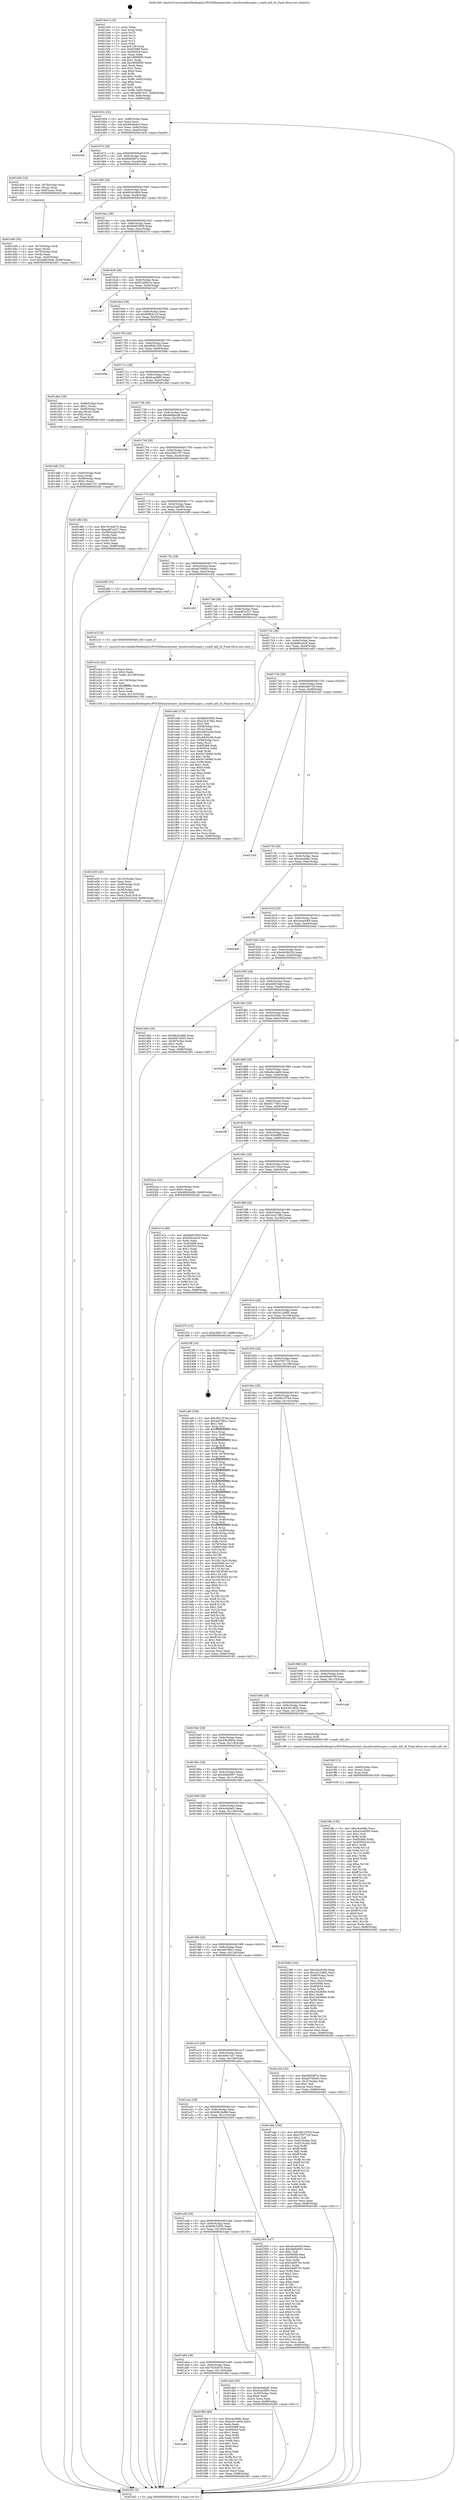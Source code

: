 digraph "0x4015e0" {
  label = "0x4015e0 (/mnt/c/Users/mathe/Desktop/tcc/POCII/binaries/extr_linuxfsromfssuper.c_romfs_kill_sb_Final-ollvm.out::main(0))"
  labelloc = "t"
  node[shape=record]

  Entry [label="",width=0.3,height=0.3,shape=circle,fillcolor=black,style=filled]
  "0x401654" [label="{
     0x401654 [32]\l
     | [instrs]\l
     &nbsp;&nbsp;0x401654 \<+6\>: mov -0x88(%rbp),%eax\l
     &nbsp;&nbsp;0x40165a \<+2\>: mov %eax,%ecx\l
     &nbsp;&nbsp;0x40165c \<+6\>: sub $0x84c9edc0,%ecx\l
     &nbsp;&nbsp;0x401662 \<+6\>: mov %eax,-0x9c(%rbp)\l
     &nbsp;&nbsp;0x401668 \<+6\>: mov %ecx,-0xa0(%rbp)\l
     &nbsp;&nbsp;0x40166e \<+6\>: je 00000000004024c8 \<main+0xee8\>\l
  }"]
  "0x4024c8" [label="{
     0x4024c8\l
  }", style=dashed]
  "0x401674" [label="{
     0x401674 [28]\l
     | [instrs]\l
     &nbsp;&nbsp;0x401674 \<+5\>: jmp 0000000000401679 \<main+0x99\>\l
     &nbsp;&nbsp;0x401679 \<+6\>: mov -0x9c(%rbp),%eax\l
     &nbsp;&nbsp;0x40167f \<+5\>: sub $0x89d56f7a,%eax\l
     &nbsp;&nbsp;0x401684 \<+6\>: mov %eax,-0xa4(%rbp)\l
     &nbsp;&nbsp;0x40168a \<+6\>: je 0000000000401d36 \<main+0x756\>\l
  }"]
  Exit [label="",width=0.3,height=0.3,shape=circle,fillcolor=black,style=filled,peripheries=2]
  "0x401d36" [label="{
     0x401d36 [16]\l
     | [instrs]\l
     &nbsp;&nbsp;0x401d36 \<+4\>: mov -0x78(%rbp),%rax\l
     &nbsp;&nbsp;0x401d3a \<+3\>: mov (%rax),%rax\l
     &nbsp;&nbsp;0x401d3d \<+4\>: mov 0x8(%rax),%rdi\l
     &nbsp;&nbsp;0x401d41 \<+5\>: call 0000000000401060 \<atoi@plt\>\l
     | [calls]\l
     &nbsp;&nbsp;0x401060 \{1\} (unknown)\l
  }"]
  "0x401690" [label="{
     0x401690 [28]\l
     | [instrs]\l
     &nbsp;&nbsp;0x401690 \<+5\>: jmp 0000000000401695 \<main+0xb5\>\l
     &nbsp;&nbsp;0x401695 \<+6\>: mov -0x9c(%rbp),%eax\l
     &nbsp;&nbsp;0x40169b \<+5\>: sub $0x8b2e3d69,%eax\l
     &nbsp;&nbsp;0x4016a0 \<+6\>: mov %eax,-0xa8(%rbp)\l
     &nbsp;&nbsp;0x4016a6 \<+6\>: je 0000000000401d82 \<main+0x7a2\>\l
  }"]
  "0x401ffe" [label="{
     0x401ffe [145]\l
     | [instrs]\l
     &nbsp;&nbsp;0x401ffe \<+5\>: mov $0xc4ce6fdc,%ecx\l
     &nbsp;&nbsp;0x402003 \<+5\>: mov $0xa3ca8395,%edx\l
     &nbsp;&nbsp;0x402008 \<+3\>: mov $0x1,%sil\l
     &nbsp;&nbsp;0x40200b \<+3\>: xor %r8d,%r8d\l
     &nbsp;&nbsp;0x40200e \<+8\>: mov 0x405068,%r9d\l
     &nbsp;&nbsp;0x402016 \<+8\>: mov 0x405054,%r10d\l
     &nbsp;&nbsp;0x40201e \<+4\>: sub $0x1,%r8d\l
     &nbsp;&nbsp;0x402022 \<+3\>: mov %r9d,%r11d\l
     &nbsp;&nbsp;0x402025 \<+3\>: add %r8d,%r11d\l
     &nbsp;&nbsp;0x402028 \<+4\>: imul %r11d,%r9d\l
     &nbsp;&nbsp;0x40202c \<+4\>: and $0x1,%r9d\l
     &nbsp;&nbsp;0x402030 \<+4\>: cmp $0x0,%r9d\l
     &nbsp;&nbsp;0x402034 \<+3\>: sete %bl\l
     &nbsp;&nbsp;0x402037 \<+4\>: cmp $0xa,%r10d\l
     &nbsp;&nbsp;0x40203b \<+4\>: setl %r14b\l
     &nbsp;&nbsp;0x40203f \<+3\>: mov %bl,%r15b\l
     &nbsp;&nbsp;0x402042 \<+4\>: xor $0xff,%r15b\l
     &nbsp;&nbsp;0x402046 \<+3\>: mov %r14b,%r12b\l
     &nbsp;&nbsp;0x402049 \<+4\>: xor $0xff,%r12b\l
     &nbsp;&nbsp;0x40204d \<+4\>: xor $0x0,%sil\l
     &nbsp;&nbsp;0x402051 \<+3\>: mov %r15b,%r13b\l
     &nbsp;&nbsp;0x402054 \<+4\>: and $0x0,%r13b\l
     &nbsp;&nbsp;0x402058 \<+3\>: and %sil,%bl\l
     &nbsp;&nbsp;0x40205b \<+3\>: mov %r12b,%al\l
     &nbsp;&nbsp;0x40205e \<+2\>: and $0x0,%al\l
     &nbsp;&nbsp;0x402060 \<+3\>: and %sil,%r14b\l
     &nbsp;&nbsp;0x402063 \<+3\>: or %bl,%r13b\l
     &nbsp;&nbsp;0x402066 \<+3\>: or %r14b,%al\l
     &nbsp;&nbsp;0x402069 \<+3\>: xor %al,%r13b\l
     &nbsp;&nbsp;0x40206c \<+3\>: or %r12b,%r15b\l
     &nbsp;&nbsp;0x40206f \<+4\>: xor $0xff,%r15b\l
     &nbsp;&nbsp;0x402073 \<+4\>: or $0x0,%sil\l
     &nbsp;&nbsp;0x402077 \<+3\>: and %sil,%r15b\l
     &nbsp;&nbsp;0x40207a \<+3\>: or %r15b,%r13b\l
     &nbsp;&nbsp;0x40207d \<+4\>: test $0x1,%r13b\l
     &nbsp;&nbsp;0x402081 \<+3\>: cmovne %edx,%ecx\l
     &nbsp;&nbsp;0x402084 \<+6\>: mov %ecx,-0x88(%rbp)\l
     &nbsp;&nbsp;0x40208a \<+5\>: jmp 00000000004024f1 \<main+0xf11\>\l
  }"]
  "0x401d82" [label="{
     0x401d82\l
  }", style=dashed]
  "0x4016ac" [label="{
     0x4016ac [28]\l
     | [instrs]\l
     &nbsp;&nbsp;0x4016ac \<+5\>: jmp 00000000004016b1 \<main+0xd1\>\l
     &nbsp;&nbsp;0x4016b1 \<+6\>: mov -0x9c(%rbp),%eax\l
     &nbsp;&nbsp;0x4016b7 \<+5\>: sub $0x8dd53950,%eax\l
     &nbsp;&nbsp;0x4016bc \<+6\>: mov %eax,-0xac(%rbp)\l
     &nbsp;&nbsp;0x4016c2 \<+6\>: je 0000000000402474 \<main+0xe94\>\l
  }"]
  "0x401fef" [label="{
     0x401fef [15]\l
     | [instrs]\l
     &nbsp;&nbsp;0x401fef \<+4\>: mov -0x60(%rbp),%rax\l
     &nbsp;&nbsp;0x401ff3 \<+3\>: mov (%rax),%rax\l
     &nbsp;&nbsp;0x401ff6 \<+3\>: mov %rax,%rdi\l
     &nbsp;&nbsp;0x401ff9 \<+5\>: call 0000000000401030 \<free@plt\>\l
     | [calls]\l
     &nbsp;&nbsp;0x401030 \{1\} (unknown)\l
  }"]
  "0x402474" [label="{
     0x402474\l
  }", style=dashed]
  "0x4016c8" [label="{
     0x4016c8 [28]\l
     | [instrs]\l
     &nbsp;&nbsp;0x4016c8 \<+5\>: jmp 00000000004016cd \<main+0xed\>\l
     &nbsp;&nbsp;0x4016cd \<+6\>: mov -0x9c(%rbp),%eax\l
     &nbsp;&nbsp;0x4016d3 \<+5\>: sub $0x91d09a7a,%eax\l
     &nbsp;&nbsp;0x4016d8 \<+6\>: mov %eax,-0xb0(%rbp)\l
     &nbsp;&nbsp;0x4016de \<+6\>: je 0000000000401d27 \<main+0x747\>\l
  }"]
  "0x401a80" [label="{
     0x401a80\l
  }", style=dashed]
  "0x401d27" [label="{
     0x401d27\l
  }", style=dashed]
  "0x4016e4" [label="{
     0x4016e4 [28]\l
     | [instrs]\l
     &nbsp;&nbsp;0x4016e4 \<+5\>: jmp 00000000004016e9 \<main+0x109\>\l
     &nbsp;&nbsp;0x4016e9 \<+6\>: mov -0x9c(%rbp),%eax\l
     &nbsp;&nbsp;0x4016ef \<+5\>: sub $0x95fb411d,%eax\l
     &nbsp;&nbsp;0x4016f4 \<+6\>: mov %eax,-0xb4(%rbp)\l
     &nbsp;&nbsp;0x4016fa \<+6\>: je 0000000000402177 \<main+0xb97\>\l
  }"]
  "0x401f8d" [label="{
     0x401f8d [86]\l
     | [instrs]\l
     &nbsp;&nbsp;0x401f8d \<+5\>: mov $0xc4ce6fdc,%eax\l
     &nbsp;&nbsp;0x401f92 \<+5\>: mov $0x4301483e,%ecx\l
     &nbsp;&nbsp;0x401f97 \<+2\>: xor %edx,%edx\l
     &nbsp;&nbsp;0x401f99 \<+7\>: mov 0x405068,%esi\l
     &nbsp;&nbsp;0x401fa0 \<+7\>: mov 0x405054,%edi\l
     &nbsp;&nbsp;0x401fa7 \<+3\>: sub $0x1,%edx\l
     &nbsp;&nbsp;0x401faa \<+3\>: mov %esi,%r8d\l
     &nbsp;&nbsp;0x401fad \<+3\>: add %edx,%r8d\l
     &nbsp;&nbsp;0x401fb0 \<+4\>: imul %r8d,%esi\l
     &nbsp;&nbsp;0x401fb4 \<+3\>: and $0x1,%esi\l
     &nbsp;&nbsp;0x401fb7 \<+3\>: cmp $0x0,%esi\l
     &nbsp;&nbsp;0x401fba \<+4\>: sete %r9b\l
     &nbsp;&nbsp;0x401fbe \<+3\>: cmp $0xa,%edi\l
     &nbsp;&nbsp;0x401fc1 \<+4\>: setl %r10b\l
     &nbsp;&nbsp;0x401fc5 \<+3\>: mov %r9b,%r11b\l
     &nbsp;&nbsp;0x401fc8 \<+3\>: and %r10b,%r11b\l
     &nbsp;&nbsp;0x401fcb \<+3\>: xor %r10b,%r9b\l
     &nbsp;&nbsp;0x401fce \<+3\>: or %r9b,%r11b\l
     &nbsp;&nbsp;0x401fd1 \<+4\>: test $0x1,%r11b\l
     &nbsp;&nbsp;0x401fd5 \<+3\>: cmovne %ecx,%eax\l
     &nbsp;&nbsp;0x401fd8 \<+6\>: mov %eax,-0x88(%rbp)\l
     &nbsp;&nbsp;0x401fde \<+5\>: jmp 00000000004024f1 \<main+0xf11\>\l
  }"]
  "0x402177" [label="{
     0x402177\l
  }", style=dashed]
  "0x401700" [label="{
     0x401700 [28]\l
     | [instrs]\l
     &nbsp;&nbsp;0x401700 \<+5\>: jmp 0000000000401705 \<main+0x125\>\l
     &nbsp;&nbsp;0x401705 \<+6\>: mov -0x9c(%rbp),%eax\l
     &nbsp;&nbsp;0x40170b \<+5\>: sub $0x984d1200,%eax\l
     &nbsp;&nbsp;0x401710 \<+6\>: mov %eax,-0xb8(%rbp)\l
     &nbsp;&nbsp;0x401716 \<+6\>: je 000000000040209e \<main+0xabe\>\l
  }"]
  "0x401e50" [label="{
     0x401e50 [42]\l
     | [instrs]\l
     &nbsp;&nbsp;0x401e50 \<+6\>: mov -0x13c(%rbp),%ecx\l
     &nbsp;&nbsp;0x401e56 \<+3\>: imul %eax,%ecx\l
     &nbsp;&nbsp;0x401e59 \<+4\>: mov -0x60(%rbp),%rdi\l
     &nbsp;&nbsp;0x401e5d \<+3\>: mov (%rdi),%rdi\l
     &nbsp;&nbsp;0x401e60 \<+4\>: mov -0x58(%rbp),%r8\l
     &nbsp;&nbsp;0x401e64 \<+3\>: movslq (%r8),%r8\l
     &nbsp;&nbsp;0x401e67 \<+4\>: mov %ecx,(%rdi,%r8,4)\l
     &nbsp;&nbsp;0x401e6b \<+10\>: movl $0x2201324d,-0x88(%rbp)\l
     &nbsp;&nbsp;0x401e75 \<+5\>: jmp 00000000004024f1 \<main+0xf11\>\l
  }"]
  "0x40209e" [label="{
     0x40209e\l
  }", style=dashed]
  "0x40171c" [label="{
     0x40171c [28]\l
     | [instrs]\l
     &nbsp;&nbsp;0x40171c \<+5\>: jmp 0000000000401721 \<main+0x141\>\l
     &nbsp;&nbsp;0x401721 \<+6\>: mov -0x9c(%rbp),%eax\l
     &nbsp;&nbsp;0x401727 \<+5\>: sub $0x9cacfd95,%eax\l
     &nbsp;&nbsp;0x40172c \<+6\>: mov %eax,-0xbc(%rbp)\l
     &nbsp;&nbsp;0x401732 \<+6\>: je 0000000000401dbe \<main+0x7de\>\l
  }"]
  "0x401e24" [label="{
     0x401e24 [44]\l
     | [instrs]\l
     &nbsp;&nbsp;0x401e24 \<+2\>: xor %ecx,%ecx\l
     &nbsp;&nbsp;0x401e26 \<+5\>: mov $0x2,%edx\l
     &nbsp;&nbsp;0x401e2b \<+6\>: mov %edx,-0x138(%rbp)\l
     &nbsp;&nbsp;0x401e31 \<+1\>: cltd\l
     &nbsp;&nbsp;0x401e32 \<+6\>: mov -0x138(%rbp),%esi\l
     &nbsp;&nbsp;0x401e38 \<+2\>: idiv %esi\l
     &nbsp;&nbsp;0x401e3a \<+6\>: imul $0xfffffffe,%edx,%edx\l
     &nbsp;&nbsp;0x401e40 \<+3\>: sub $0x1,%ecx\l
     &nbsp;&nbsp;0x401e43 \<+2\>: sub %ecx,%edx\l
     &nbsp;&nbsp;0x401e45 \<+6\>: mov %edx,-0x13c(%rbp)\l
     &nbsp;&nbsp;0x401e4b \<+5\>: call 0000000000401160 \<next_i\>\l
     | [calls]\l
     &nbsp;&nbsp;0x401160 \{1\} (/mnt/c/Users/mathe/Desktop/tcc/POCII/binaries/extr_linuxfsromfssuper.c_romfs_kill_sb_Final-ollvm.out::next_i)\l
  }"]
  "0x401dbe" [label="{
     0x401dbe [29]\l
     | [instrs]\l
     &nbsp;&nbsp;0x401dbe \<+4\>: mov -0x68(%rbp),%rax\l
     &nbsp;&nbsp;0x401dc2 \<+6\>: movl $0x1,(%rax)\l
     &nbsp;&nbsp;0x401dc8 \<+4\>: mov -0x68(%rbp),%rax\l
     &nbsp;&nbsp;0x401dcc \<+3\>: movslq (%rax),%rax\l
     &nbsp;&nbsp;0x401dcf \<+4\>: shl $0x2,%rax\l
     &nbsp;&nbsp;0x401dd3 \<+3\>: mov %rax,%rdi\l
     &nbsp;&nbsp;0x401dd6 \<+5\>: call 0000000000401050 \<malloc@plt\>\l
     | [calls]\l
     &nbsp;&nbsp;0x401050 \{1\} (unknown)\l
  }"]
  "0x401738" [label="{
     0x401738 [28]\l
     | [instrs]\l
     &nbsp;&nbsp;0x401738 \<+5\>: jmp 000000000040173d \<main+0x15d\>\l
     &nbsp;&nbsp;0x40173d \<+6\>: mov -0x9c(%rbp),%eax\l
     &nbsp;&nbsp;0x401743 \<+5\>: sub $0x9e86bcd9,%eax\l
     &nbsp;&nbsp;0x401748 \<+6\>: mov %eax,-0xc0(%rbp)\l
     &nbsp;&nbsp;0x40174e \<+6\>: je 00000000004022db \<main+0xcfb\>\l
  }"]
  "0x401ddb" [label="{
     0x401ddb [32]\l
     | [instrs]\l
     &nbsp;&nbsp;0x401ddb \<+4\>: mov -0x60(%rbp),%rdi\l
     &nbsp;&nbsp;0x401ddf \<+3\>: mov %rax,(%rdi)\l
     &nbsp;&nbsp;0x401de2 \<+4\>: mov -0x58(%rbp),%rax\l
     &nbsp;&nbsp;0x401de6 \<+6\>: movl $0x0,(%rax)\l
     &nbsp;&nbsp;0x401dec \<+10\>: movl $0xa3b6c7d7,-0x88(%rbp)\l
     &nbsp;&nbsp;0x401df6 \<+5\>: jmp 00000000004024f1 \<main+0xf11\>\l
  }"]
  "0x4022db" [label="{
     0x4022db\l
  }", style=dashed]
  "0x401754" [label="{
     0x401754 [28]\l
     | [instrs]\l
     &nbsp;&nbsp;0x401754 \<+5\>: jmp 0000000000401759 \<main+0x179\>\l
     &nbsp;&nbsp;0x401759 \<+6\>: mov -0x9c(%rbp),%eax\l
     &nbsp;&nbsp;0x40175f \<+5\>: sub $0xa3b6c7d7,%eax\l
     &nbsp;&nbsp;0x401764 \<+6\>: mov %eax,-0xc4(%rbp)\l
     &nbsp;&nbsp;0x40176a \<+6\>: je 0000000000401dfb \<main+0x81b\>\l
  }"]
  "0x401a64" [label="{
     0x401a64 [28]\l
     | [instrs]\l
     &nbsp;&nbsp;0x401a64 \<+5\>: jmp 0000000000401a69 \<main+0x489\>\l
     &nbsp;&nbsp;0x401a69 \<+6\>: mov -0x9c(%rbp),%eax\l
     &nbsp;&nbsp;0x401a6f \<+5\>: sub $0x7816d470,%eax\l
     &nbsp;&nbsp;0x401a74 \<+6\>: mov %eax,-0x134(%rbp)\l
     &nbsp;&nbsp;0x401a7a \<+6\>: je 0000000000401f8d \<main+0x9ad\>\l
  }"]
  "0x401dfb" [label="{
     0x401dfb [36]\l
     | [instrs]\l
     &nbsp;&nbsp;0x401dfb \<+5\>: mov $0x7816d470,%eax\l
     &nbsp;&nbsp;0x401e00 \<+5\>: mov $0xad87e227,%ecx\l
     &nbsp;&nbsp;0x401e05 \<+4\>: mov -0x58(%rbp),%rdx\l
     &nbsp;&nbsp;0x401e09 \<+2\>: mov (%rdx),%esi\l
     &nbsp;&nbsp;0x401e0b \<+4\>: mov -0x68(%rbp),%rdx\l
     &nbsp;&nbsp;0x401e0f \<+2\>: cmp (%rdx),%esi\l
     &nbsp;&nbsp;0x401e11 \<+3\>: cmovl %ecx,%eax\l
     &nbsp;&nbsp;0x401e14 \<+6\>: mov %eax,-0x88(%rbp)\l
     &nbsp;&nbsp;0x401e1a \<+5\>: jmp 00000000004024f1 \<main+0xf11\>\l
  }"]
  "0x401770" [label="{
     0x401770 [28]\l
     | [instrs]\l
     &nbsp;&nbsp;0x401770 \<+5\>: jmp 0000000000401775 \<main+0x195\>\l
     &nbsp;&nbsp;0x401775 \<+6\>: mov -0x9c(%rbp),%eax\l
     &nbsp;&nbsp;0x40177b \<+5\>: sub $0xa3ca8395,%eax\l
     &nbsp;&nbsp;0x401780 \<+6\>: mov %eax,-0xc8(%rbp)\l
     &nbsp;&nbsp;0x401786 \<+6\>: je 000000000040208f \<main+0xaaf\>\l
  }"]
  "0x401da0" [label="{
     0x401da0 [30]\l
     | [instrs]\l
     &nbsp;&nbsp;0x401da0 \<+5\>: mov $0x4cdafae5,%eax\l
     &nbsp;&nbsp;0x401da5 \<+5\>: mov $0x9cacfd95,%ecx\l
     &nbsp;&nbsp;0x401daa \<+3\>: mov -0x30(%rbp),%edx\l
     &nbsp;&nbsp;0x401dad \<+3\>: cmp $0x0,%edx\l
     &nbsp;&nbsp;0x401db0 \<+3\>: cmove %ecx,%eax\l
     &nbsp;&nbsp;0x401db3 \<+6\>: mov %eax,-0x88(%rbp)\l
     &nbsp;&nbsp;0x401db9 \<+5\>: jmp 00000000004024f1 \<main+0xf11\>\l
  }"]
  "0x40208f" [label="{
     0x40208f [15]\l
     | [instrs]\l
     &nbsp;&nbsp;0x40208f \<+10\>: movl $0x163e099f,-0x88(%rbp)\l
     &nbsp;&nbsp;0x402099 \<+5\>: jmp 00000000004024f1 \<main+0xf11\>\l
  }"]
  "0x40178c" [label="{
     0x40178c [28]\l
     | [instrs]\l
     &nbsp;&nbsp;0x40178c \<+5\>: jmp 0000000000401791 \<main+0x1b1\>\l
     &nbsp;&nbsp;0x401791 \<+6\>: mov -0x9c(%rbp),%eax\l
     &nbsp;&nbsp;0x401797 \<+5\>: sub $0xa6795e63,%eax\l
     &nbsp;&nbsp;0x40179c \<+6\>: mov %eax,-0xcc(%rbp)\l
     &nbsp;&nbsp;0x4017a2 \<+6\>: je 0000000000401c62 \<main+0x682\>\l
  }"]
  "0x401a48" [label="{
     0x401a48 [28]\l
     | [instrs]\l
     &nbsp;&nbsp;0x401a48 \<+5\>: jmp 0000000000401a4d \<main+0x46d\>\l
     &nbsp;&nbsp;0x401a4d \<+6\>: mov -0x9c(%rbp),%eax\l
     &nbsp;&nbsp;0x401a53 \<+5\>: sub $0x69b7a935,%eax\l
     &nbsp;&nbsp;0x401a58 \<+6\>: mov %eax,-0x130(%rbp)\l
     &nbsp;&nbsp;0x401a5e \<+6\>: je 0000000000401da0 \<main+0x7c0\>\l
  }"]
  "0x401c62" [label="{
     0x401c62\l
  }", style=dashed]
  "0x4017a8" [label="{
     0x4017a8 [28]\l
     | [instrs]\l
     &nbsp;&nbsp;0x4017a8 \<+5\>: jmp 00000000004017ad \<main+0x1cd\>\l
     &nbsp;&nbsp;0x4017ad \<+6\>: mov -0x9c(%rbp),%eax\l
     &nbsp;&nbsp;0x4017b3 \<+5\>: sub $0xad87e227,%eax\l
     &nbsp;&nbsp;0x4017b8 \<+6\>: mov %eax,-0xd0(%rbp)\l
     &nbsp;&nbsp;0x4017be \<+6\>: je 0000000000401e1f \<main+0x83f\>\l
  }"]
  "0x402303" [label="{
     0x402303 [147]\l
     | [instrs]\l
     &nbsp;&nbsp;0x402303 \<+5\>: mov $0xc9ca0c69,%eax\l
     &nbsp;&nbsp;0x402308 \<+5\>: mov $0x4b6b0007,%ecx\l
     &nbsp;&nbsp;0x40230d \<+2\>: mov $0x1,%dl\l
     &nbsp;&nbsp;0x40230f \<+7\>: mov 0x405068,%esi\l
     &nbsp;&nbsp;0x402316 \<+7\>: mov 0x405054,%edi\l
     &nbsp;&nbsp;0x40231d \<+3\>: mov %esi,%r8d\l
     &nbsp;&nbsp;0x402320 \<+7\>: sub $0x5ddf570c,%r8d\l
     &nbsp;&nbsp;0x402327 \<+4\>: sub $0x1,%r8d\l
     &nbsp;&nbsp;0x40232b \<+7\>: add $0x5ddf570c,%r8d\l
     &nbsp;&nbsp;0x402332 \<+4\>: imul %r8d,%esi\l
     &nbsp;&nbsp;0x402336 \<+3\>: and $0x1,%esi\l
     &nbsp;&nbsp;0x402339 \<+3\>: cmp $0x0,%esi\l
     &nbsp;&nbsp;0x40233c \<+4\>: sete %r9b\l
     &nbsp;&nbsp;0x402340 \<+3\>: cmp $0xa,%edi\l
     &nbsp;&nbsp;0x402343 \<+4\>: setl %r10b\l
     &nbsp;&nbsp;0x402347 \<+3\>: mov %r9b,%r11b\l
     &nbsp;&nbsp;0x40234a \<+4\>: xor $0xff,%r11b\l
     &nbsp;&nbsp;0x40234e \<+3\>: mov %r10b,%bl\l
     &nbsp;&nbsp;0x402351 \<+3\>: xor $0xff,%bl\l
     &nbsp;&nbsp;0x402354 \<+3\>: xor $0x0,%dl\l
     &nbsp;&nbsp;0x402357 \<+3\>: mov %r11b,%r14b\l
     &nbsp;&nbsp;0x40235a \<+4\>: and $0x0,%r14b\l
     &nbsp;&nbsp;0x40235e \<+3\>: and %dl,%r9b\l
     &nbsp;&nbsp;0x402361 \<+3\>: mov %bl,%r15b\l
     &nbsp;&nbsp;0x402364 \<+4\>: and $0x0,%r15b\l
     &nbsp;&nbsp;0x402368 \<+3\>: and %dl,%r10b\l
     &nbsp;&nbsp;0x40236b \<+3\>: or %r9b,%r14b\l
     &nbsp;&nbsp;0x40236e \<+3\>: or %r10b,%r15b\l
     &nbsp;&nbsp;0x402371 \<+3\>: xor %r15b,%r14b\l
     &nbsp;&nbsp;0x402374 \<+3\>: or %bl,%r11b\l
     &nbsp;&nbsp;0x402377 \<+4\>: xor $0xff,%r11b\l
     &nbsp;&nbsp;0x40237b \<+3\>: or $0x0,%dl\l
     &nbsp;&nbsp;0x40237e \<+3\>: and %dl,%r11b\l
     &nbsp;&nbsp;0x402381 \<+3\>: or %r11b,%r14b\l
     &nbsp;&nbsp;0x402384 \<+4\>: test $0x1,%r14b\l
     &nbsp;&nbsp;0x402388 \<+3\>: cmovne %ecx,%eax\l
     &nbsp;&nbsp;0x40238b \<+6\>: mov %eax,-0x88(%rbp)\l
     &nbsp;&nbsp;0x402391 \<+5\>: jmp 00000000004024f1 \<main+0xf11\>\l
  }"]
  "0x401e1f" [label="{
     0x401e1f [5]\l
     | [instrs]\l
     &nbsp;&nbsp;0x401e1f \<+5\>: call 0000000000401160 \<next_i\>\l
     | [calls]\l
     &nbsp;&nbsp;0x401160 \{1\} (/mnt/c/Users/mathe/Desktop/tcc/POCII/binaries/extr_linuxfsromfssuper.c_romfs_kill_sb_Final-ollvm.out::next_i)\l
  }"]
  "0x4017c4" [label="{
     0x4017c4 [28]\l
     | [instrs]\l
     &nbsp;&nbsp;0x4017c4 \<+5\>: jmp 00000000004017c9 \<main+0x1e9\>\l
     &nbsp;&nbsp;0x4017c9 \<+6\>: mov -0x9c(%rbp),%eax\l
     &nbsp;&nbsp;0x4017cf \<+5\>: sub $0xb90ca5c8,%eax\l
     &nbsp;&nbsp;0x4017d4 \<+6\>: mov %eax,-0xd4(%rbp)\l
     &nbsp;&nbsp;0x4017da \<+6\>: je 0000000000401ed0 \<main+0x8f0\>\l
  }"]
  "0x401d46" [label="{
     0x401d46 [30]\l
     | [instrs]\l
     &nbsp;&nbsp;0x401d46 \<+4\>: mov -0x70(%rbp),%rdi\l
     &nbsp;&nbsp;0x401d4a \<+2\>: mov %eax,(%rdi)\l
     &nbsp;&nbsp;0x401d4c \<+4\>: mov -0x70(%rbp),%rdi\l
     &nbsp;&nbsp;0x401d50 \<+2\>: mov (%rdi),%eax\l
     &nbsp;&nbsp;0x401d52 \<+3\>: mov %eax,-0x30(%rbp)\l
     &nbsp;&nbsp;0x401d55 \<+10\>: movl $0xddf234a6,-0x88(%rbp)\l
     &nbsp;&nbsp;0x401d5f \<+5\>: jmp 00000000004024f1 \<main+0xf11\>\l
  }"]
  "0x401ed0" [label="{
     0x401ed0 [174]\l
     | [instrs]\l
     &nbsp;&nbsp;0x401ed0 \<+5\>: mov $0x8dd53950,%eax\l
     &nbsp;&nbsp;0x401ed5 \<+5\>: mov $0x22e37482,%ecx\l
     &nbsp;&nbsp;0x401eda \<+2\>: mov $0x1,%dl\l
     &nbsp;&nbsp;0x401edc \<+4\>: mov -0x58(%rbp),%rsi\l
     &nbsp;&nbsp;0x401ee0 \<+2\>: mov (%rsi),%edi\l
     &nbsp;&nbsp;0x401ee2 \<+6\>: add $0xcb832c04,%edi\l
     &nbsp;&nbsp;0x401ee8 \<+3\>: add $0x1,%edi\l
     &nbsp;&nbsp;0x401eeb \<+6\>: sub $0xcb832c04,%edi\l
     &nbsp;&nbsp;0x401ef1 \<+4\>: mov -0x58(%rbp),%rsi\l
     &nbsp;&nbsp;0x401ef5 \<+2\>: mov %edi,(%rsi)\l
     &nbsp;&nbsp;0x401ef7 \<+7\>: mov 0x405068,%edi\l
     &nbsp;&nbsp;0x401efe \<+8\>: mov 0x405054,%r8d\l
     &nbsp;&nbsp;0x401f06 \<+3\>: mov %edi,%r9d\l
     &nbsp;&nbsp;0x401f09 \<+7\>: sub $0x5e7c696d,%r9d\l
     &nbsp;&nbsp;0x401f10 \<+4\>: sub $0x1,%r9d\l
     &nbsp;&nbsp;0x401f14 \<+7\>: add $0x5e7c696d,%r9d\l
     &nbsp;&nbsp;0x401f1b \<+4\>: imul %r9d,%edi\l
     &nbsp;&nbsp;0x401f1f \<+3\>: and $0x1,%edi\l
     &nbsp;&nbsp;0x401f22 \<+3\>: cmp $0x0,%edi\l
     &nbsp;&nbsp;0x401f25 \<+4\>: sete %r10b\l
     &nbsp;&nbsp;0x401f29 \<+4\>: cmp $0xa,%r8d\l
     &nbsp;&nbsp;0x401f2d \<+4\>: setl %r11b\l
     &nbsp;&nbsp;0x401f31 \<+3\>: mov %r10b,%bl\l
     &nbsp;&nbsp;0x401f34 \<+3\>: xor $0xff,%bl\l
     &nbsp;&nbsp;0x401f37 \<+3\>: mov %r11b,%r14b\l
     &nbsp;&nbsp;0x401f3a \<+4\>: xor $0xff,%r14b\l
     &nbsp;&nbsp;0x401f3e \<+3\>: xor $0x1,%dl\l
     &nbsp;&nbsp;0x401f41 \<+3\>: mov %bl,%r15b\l
     &nbsp;&nbsp;0x401f44 \<+4\>: and $0xff,%r15b\l
     &nbsp;&nbsp;0x401f48 \<+3\>: and %dl,%r10b\l
     &nbsp;&nbsp;0x401f4b \<+3\>: mov %r14b,%r12b\l
     &nbsp;&nbsp;0x401f4e \<+4\>: and $0xff,%r12b\l
     &nbsp;&nbsp;0x401f52 \<+3\>: and %dl,%r11b\l
     &nbsp;&nbsp;0x401f55 \<+3\>: or %r10b,%r15b\l
     &nbsp;&nbsp;0x401f58 \<+3\>: or %r11b,%r12b\l
     &nbsp;&nbsp;0x401f5b \<+3\>: xor %r12b,%r15b\l
     &nbsp;&nbsp;0x401f5e \<+3\>: or %r14b,%bl\l
     &nbsp;&nbsp;0x401f61 \<+3\>: xor $0xff,%bl\l
     &nbsp;&nbsp;0x401f64 \<+3\>: or $0x1,%dl\l
     &nbsp;&nbsp;0x401f67 \<+2\>: and %dl,%bl\l
     &nbsp;&nbsp;0x401f69 \<+3\>: or %bl,%r15b\l
     &nbsp;&nbsp;0x401f6c \<+4\>: test $0x1,%r15b\l
     &nbsp;&nbsp;0x401f70 \<+3\>: cmovne %ecx,%eax\l
     &nbsp;&nbsp;0x401f73 \<+6\>: mov %eax,-0x88(%rbp)\l
     &nbsp;&nbsp;0x401f79 \<+5\>: jmp 00000000004024f1 \<main+0xf11\>\l
  }"]
  "0x4017e0" [label="{
     0x4017e0 [28]\l
     | [instrs]\l
     &nbsp;&nbsp;0x4017e0 \<+5\>: jmp 00000000004017e5 \<main+0x205\>\l
     &nbsp;&nbsp;0x4017e5 \<+6\>: mov -0x9c(%rbp),%eax\l
     &nbsp;&nbsp;0x4017eb \<+5\>: sub $0xbcb8c72f,%eax\l
     &nbsp;&nbsp;0x4017f0 \<+6\>: mov %eax,-0xd8(%rbp)\l
     &nbsp;&nbsp;0x4017f6 \<+6\>: je 00000000004021b0 \<main+0xbd0\>\l
  }"]
  "0x4015e0" [label="{
     0x4015e0 [116]\l
     | [instrs]\l
     &nbsp;&nbsp;0x4015e0 \<+1\>: push %rbp\l
     &nbsp;&nbsp;0x4015e1 \<+3\>: mov %rsp,%rbp\l
     &nbsp;&nbsp;0x4015e4 \<+2\>: push %r15\l
     &nbsp;&nbsp;0x4015e6 \<+2\>: push %r14\l
     &nbsp;&nbsp;0x4015e8 \<+2\>: push %r13\l
     &nbsp;&nbsp;0x4015ea \<+2\>: push %r12\l
     &nbsp;&nbsp;0x4015ec \<+1\>: push %rbx\l
     &nbsp;&nbsp;0x4015ed \<+7\>: sub $0x128,%rsp\l
     &nbsp;&nbsp;0x4015f4 \<+7\>: mov 0x405068,%eax\l
     &nbsp;&nbsp;0x4015fb \<+7\>: mov 0x405054,%ecx\l
     &nbsp;&nbsp;0x401602 \<+2\>: mov %eax,%edx\l
     &nbsp;&nbsp;0x401604 \<+6\>: sub $0x3690f5f5,%edx\l
     &nbsp;&nbsp;0x40160a \<+3\>: sub $0x1,%edx\l
     &nbsp;&nbsp;0x40160d \<+6\>: add $0x3690f5f5,%edx\l
     &nbsp;&nbsp;0x401613 \<+3\>: imul %edx,%eax\l
     &nbsp;&nbsp;0x401616 \<+3\>: and $0x1,%eax\l
     &nbsp;&nbsp;0x401619 \<+3\>: cmp $0x0,%eax\l
     &nbsp;&nbsp;0x40161c \<+4\>: sete %r8b\l
     &nbsp;&nbsp;0x401620 \<+4\>: and $0x1,%r8b\l
     &nbsp;&nbsp;0x401624 \<+7\>: mov %r8b,-0x82(%rbp)\l
     &nbsp;&nbsp;0x40162b \<+3\>: cmp $0xa,%ecx\l
     &nbsp;&nbsp;0x40162e \<+4\>: setl %r8b\l
     &nbsp;&nbsp;0x401632 \<+4\>: and $0x1,%r8b\l
     &nbsp;&nbsp;0x401636 \<+7\>: mov %r8b,-0x81(%rbp)\l
     &nbsp;&nbsp;0x40163d \<+10\>: movl $0x4e8c7e37,-0x88(%rbp)\l
     &nbsp;&nbsp;0x401647 \<+6\>: mov %edi,-0x8c(%rbp)\l
     &nbsp;&nbsp;0x40164d \<+7\>: mov %rsi,-0x98(%rbp)\l
  }"]
  "0x4021b0" [label="{
     0x4021b0\l
  }", style=dashed]
  "0x4017fc" [label="{
     0x4017fc [28]\l
     | [instrs]\l
     &nbsp;&nbsp;0x4017fc \<+5\>: jmp 0000000000401801 \<main+0x221\>\l
     &nbsp;&nbsp;0x401801 \<+6\>: mov -0x9c(%rbp),%eax\l
     &nbsp;&nbsp;0x401807 \<+5\>: sub $0xc4ce6fdc,%eax\l
     &nbsp;&nbsp;0x40180c \<+6\>: mov %eax,-0xdc(%rbp)\l
     &nbsp;&nbsp;0x401812 \<+6\>: je 000000000040249e \<main+0xebe\>\l
  }"]
  "0x4024f1" [label="{
     0x4024f1 [5]\l
     | [instrs]\l
     &nbsp;&nbsp;0x4024f1 \<+5\>: jmp 0000000000401654 \<main+0x74\>\l
  }"]
  "0x40249e" [label="{
     0x40249e\l
  }", style=dashed]
  "0x401818" [label="{
     0x401818 [28]\l
     | [instrs]\l
     &nbsp;&nbsp;0x401818 \<+5\>: jmp 000000000040181d \<main+0x23d\>\l
     &nbsp;&nbsp;0x40181d \<+6\>: mov -0x9c(%rbp),%eax\l
     &nbsp;&nbsp;0x401823 \<+5\>: sub $0xc9ca0c69,%eax\l
     &nbsp;&nbsp;0x401828 \<+6\>: mov %eax,-0xe0(%rbp)\l
     &nbsp;&nbsp;0x40182e \<+6\>: je 00000000004024dc \<main+0xefc\>\l
  }"]
  "0x401a2c" [label="{
     0x401a2c [28]\l
     | [instrs]\l
     &nbsp;&nbsp;0x401a2c \<+5\>: jmp 0000000000401a31 \<main+0x451\>\l
     &nbsp;&nbsp;0x401a31 \<+6\>: mov -0x9c(%rbp),%eax\l
     &nbsp;&nbsp;0x401a37 \<+5\>: sub $0x69b2bd86,%eax\l
     &nbsp;&nbsp;0x401a3c \<+6\>: mov %eax,-0x12c(%rbp)\l
     &nbsp;&nbsp;0x401a42 \<+6\>: je 0000000000402303 \<main+0xd23\>\l
  }"]
  "0x4024dc" [label="{
     0x4024dc\l
  }", style=dashed]
  "0x401834" [label="{
     0x401834 [28]\l
     | [instrs]\l
     &nbsp;&nbsp;0x401834 \<+5\>: jmp 0000000000401839 \<main+0x259\>\l
     &nbsp;&nbsp;0x401839 \<+6\>: mov -0x9c(%rbp),%eax\l
     &nbsp;&nbsp;0x40183f \<+5\>: sub $0xda36b22b,%eax\l
     &nbsp;&nbsp;0x401844 \<+6\>: mov %eax,-0xe4(%rbp)\l
     &nbsp;&nbsp;0x40184a \<+6\>: je 0000000000402155 \<main+0xb75\>\l
  }"]
  "0x401a8a" [label="{
     0x401a8a [106]\l
     | [instrs]\l
     &nbsp;&nbsp;0x401a8a \<+5\>: mov $0x382197b4,%eax\l
     &nbsp;&nbsp;0x401a8f \<+5\>: mov $0x37f57724,%ecx\l
     &nbsp;&nbsp;0x401a94 \<+2\>: mov $0x1,%dl\l
     &nbsp;&nbsp;0x401a96 \<+7\>: mov -0x82(%rbp),%sil\l
     &nbsp;&nbsp;0x401a9d \<+7\>: mov -0x81(%rbp),%dil\l
     &nbsp;&nbsp;0x401aa4 \<+3\>: mov %sil,%r8b\l
     &nbsp;&nbsp;0x401aa7 \<+4\>: xor $0xff,%r8b\l
     &nbsp;&nbsp;0x401aab \<+3\>: mov %dil,%r9b\l
     &nbsp;&nbsp;0x401aae \<+4\>: xor $0xff,%r9b\l
     &nbsp;&nbsp;0x401ab2 \<+3\>: xor $0x1,%dl\l
     &nbsp;&nbsp;0x401ab5 \<+3\>: mov %r8b,%r10b\l
     &nbsp;&nbsp;0x401ab8 \<+4\>: and $0xff,%r10b\l
     &nbsp;&nbsp;0x401abc \<+3\>: and %dl,%sil\l
     &nbsp;&nbsp;0x401abf \<+3\>: mov %r9b,%r11b\l
     &nbsp;&nbsp;0x401ac2 \<+4\>: and $0xff,%r11b\l
     &nbsp;&nbsp;0x401ac6 \<+3\>: and %dl,%dil\l
     &nbsp;&nbsp;0x401ac9 \<+3\>: or %sil,%r10b\l
     &nbsp;&nbsp;0x401acc \<+3\>: or %dil,%r11b\l
     &nbsp;&nbsp;0x401acf \<+3\>: xor %r11b,%r10b\l
     &nbsp;&nbsp;0x401ad2 \<+3\>: or %r9b,%r8b\l
     &nbsp;&nbsp;0x401ad5 \<+4\>: xor $0xff,%r8b\l
     &nbsp;&nbsp;0x401ad9 \<+3\>: or $0x1,%dl\l
     &nbsp;&nbsp;0x401adc \<+3\>: and %dl,%r8b\l
     &nbsp;&nbsp;0x401adf \<+3\>: or %r8b,%r10b\l
     &nbsp;&nbsp;0x401ae2 \<+4\>: test $0x1,%r10b\l
     &nbsp;&nbsp;0x401ae6 \<+3\>: cmovne %ecx,%eax\l
     &nbsp;&nbsp;0x401ae9 \<+6\>: mov %eax,-0x88(%rbp)\l
     &nbsp;&nbsp;0x401aef \<+5\>: jmp 00000000004024f1 \<main+0xf11\>\l
  }"]
  "0x402155" [label="{
     0x402155\l
  }", style=dashed]
  "0x401850" [label="{
     0x401850 [28]\l
     | [instrs]\l
     &nbsp;&nbsp;0x401850 \<+5\>: jmp 0000000000401855 \<main+0x275\>\l
     &nbsp;&nbsp;0x401855 \<+6\>: mov -0x9c(%rbp),%eax\l
     &nbsp;&nbsp;0x40185b \<+5\>: sub $0xddf234a6,%eax\l
     &nbsp;&nbsp;0x401860 \<+6\>: mov %eax,-0xe8(%rbp)\l
     &nbsp;&nbsp;0x401866 \<+6\>: je 0000000000401d64 \<main+0x784\>\l
  }"]
  "0x401a10" [label="{
     0x401a10 [28]\l
     | [instrs]\l
     &nbsp;&nbsp;0x401a10 \<+5\>: jmp 0000000000401a15 \<main+0x435\>\l
     &nbsp;&nbsp;0x401a15 \<+6\>: mov -0x9c(%rbp),%eax\l
     &nbsp;&nbsp;0x401a1b \<+5\>: sub $0x4e8c7e37,%eax\l
     &nbsp;&nbsp;0x401a20 \<+6\>: mov %eax,-0x128(%rbp)\l
     &nbsp;&nbsp;0x401a26 \<+6\>: je 0000000000401a8a \<main+0x4aa\>\l
  }"]
  "0x401d64" [label="{
     0x401d64 [30]\l
     | [instrs]\l
     &nbsp;&nbsp;0x401d64 \<+5\>: mov $0x8b2e3d69,%eax\l
     &nbsp;&nbsp;0x401d69 \<+5\>: mov $0x69b7a935,%ecx\l
     &nbsp;&nbsp;0x401d6e \<+3\>: mov -0x30(%rbp),%edx\l
     &nbsp;&nbsp;0x401d71 \<+3\>: cmp $0x1,%edx\l
     &nbsp;&nbsp;0x401d74 \<+3\>: cmovl %ecx,%eax\l
     &nbsp;&nbsp;0x401d77 \<+6\>: mov %eax,-0x88(%rbp)\l
     &nbsp;&nbsp;0x401d7d \<+5\>: jmp 00000000004024f1 \<main+0xf11\>\l
  }"]
  "0x40186c" [label="{
     0x40186c [28]\l
     | [instrs]\l
     &nbsp;&nbsp;0x40186c \<+5\>: jmp 0000000000401871 \<main+0x291\>\l
     &nbsp;&nbsp;0x401871 \<+6\>: mov -0x9c(%rbp),%eax\l
     &nbsp;&nbsp;0x401877 \<+5\>: sub $0xe55c5fdc,%eax\l
     &nbsp;&nbsp;0x40187c \<+6\>: mov %eax,-0xec(%rbp)\l
     &nbsp;&nbsp;0x401882 \<+6\>: je 00000000004020db \<main+0xafb\>\l
  }"]
  "0x401c44" [label="{
     0x401c44 [30]\l
     | [instrs]\l
     &nbsp;&nbsp;0x401c44 \<+5\>: mov $0x89d56f7a,%eax\l
     &nbsp;&nbsp;0x401c49 \<+5\>: mov $0xa6795e63,%ecx\l
     &nbsp;&nbsp;0x401c4e \<+3\>: mov -0x31(%rbp),%dl\l
     &nbsp;&nbsp;0x401c51 \<+3\>: test $0x1,%dl\l
     &nbsp;&nbsp;0x401c54 \<+3\>: cmovne %ecx,%eax\l
     &nbsp;&nbsp;0x401c57 \<+6\>: mov %eax,-0x88(%rbp)\l
     &nbsp;&nbsp;0x401c5d \<+5\>: jmp 00000000004024f1 \<main+0xf11\>\l
  }"]
  "0x4020db" [label="{
     0x4020db\l
  }", style=dashed]
  "0x401888" [label="{
     0x401888 [28]\l
     | [instrs]\l
     &nbsp;&nbsp;0x401888 \<+5\>: jmp 000000000040188d \<main+0x2ad\>\l
     &nbsp;&nbsp;0x40188d \<+6\>: mov -0x9c(%rbp),%eax\l
     &nbsp;&nbsp;0x401893 \<+5\>: sub $0xe8ec4a84,%eax\l
     &nbsp;&nbsp;0x401898 \<+6\>: mov %eax,-0xf0(%rbp)\l
     &nbsp;&nbsp;0x40189e \<+6\>: je 0000000000402456 \<main+0xe76\>\l
  }"]
  "0x4019f4" [label="{
     0x4019f4 [28]\l
     | [instrs]\l
     &nbsp;&nbsp;0x4019f4 \<+5\>: jmp 00000000004019f9 \<main+0x419\>\l
     &nbsp;&nbsp;0x4019f9 \<+6\>: mov -0x9c(%rbp),%eax\l
     &nbsp;&nbsp;0x4019ff \<+5\>: sub $0x4e07f821,%eax\l
     &nbsp;&nbsp;0x401a04 \<+6\>: mov %eax,-0x124(%rbp)\l
     &nbsp;&nbsp;0x401a0a \<+6\>: je 0000000000401c44 \<main+0x664\>\l
  }"]
  "0x402456" [label="{
     0x402456\l
  }", style=dashed]
  "0x4018a4" [label="{
     0x4018a4 [28]\l
     | [instrs]\l
     &nbsp;&nbsp;0x4018a4 \<+5\>: jmp 00000000004018a9 \<main+0x2c9\>\l
     &nbsp;&nbsp;0x4018a9 \<+6\>: mov -0x9c(%rbp),%eax\l
     &nbsp;&nbsp;0x4018af \<+5\>: sub $0xfd1778e3,%eax\l
     &nbsp;&nbsp;0x4018b4 \<+6\>: mov %eax,-0xf4(%rbp)\l
     &nbsp;&nbsp;0x4018ba \<+6\>: je 00000000004020ff \<main+0xb1f\>\l
  }"]
  "0x4021a1" [label="{
     0x4021a1\l
  }", style=dashed]
  "0x4020ff" [label="{
     0x4020ff\l
  }", style=dashed]
  "0x4018c0" [label="{
     0x4018c0 [28]\l
     | [instrs]\l
     &nbsp;&nbsp;0x4018c0 \<+5\>: jmp 00000000004018c5 \<main+0x2e5\>\l
     &nbsp;&nbsp;0x4018c5 \<+6\>: mov -0x9c(%rbp),%eax\l
     &nbsp;&nbsp;0x4018cb \<+5\>: sub $0x163e099f,%eax\l
     &nbsp;&nbsp;0x4018d0 \<+6\>: mov %eax,-0xf8(%rbp)\l
     &nbsp;&nbsp;0x4018d6 \<+6\>: je 00000000004022ea \<main+0xd0a\>\l
  }"]
  "0x4019d8" [label="{
     0x4019d8 [28]\l
     | [instrs]\l
     &nbsp;&nbsp;0x4019d8 \<+5\>: jmp 00000000004019dd \<main+0x3fd\>\l
     &nbsp;&nbsp;0x4019dd \<+6\>: mov -0x9c(%rbp),%eax\l
     &nbsp;&nbsp;0x4019e3 \<+5\>: sub $0x4cdafae5,%eax\l
     &nbsp;&nbsp;0x4019e8 \<+6\>: mov %eax,-0x120(%rbp)\l
     &nbsp;&nbsp;0x4019ee \<+6\>: je 00000000004021a1 \<main+0xbc1\>\l
  }"]
  "0x4022ea" [label="{
     0x4022ea [25]\l
     | [instrs]\l
     &nbsp;&nbsp;0x4022ea \<+4\>: mov -0x80(%rbp),%rax\l
     &nbsp;&nbsp;0x4022ee \<+6\>: movl $0x0,(%rax)\l
     &nbsp;&nbsp;0x4022f4 \<+10\>: movl $0x69b2bd86,-0x88(%rbp)\l
     &nbsp;&nbsp;0x4022fe \<+5\>: jmp 00000000004024f1 \<main+0xf11\>\l
  }"]
  "0x4018dc" [label="{
     0x4018dc [28]\l
     | [instrs]\l
     &nbsp;&nbsp;0x4018dc \<+5\>: jmp 00000000004018e1 \<main+0x301\>\l
     &nbsp;&nbsp;0x4018e1 \<+6\>: mov -0x9c(%rbp),%eax\l
     &nbsp;&nbsp;0x4018e7 \<+5\>: sub $0x2201324d,%eax\l
     &nbsp;&nbsp;0x4018ec \<+6\>: mov %eax,-0xfc(%rbp)\l
     &nbsp;&nbsp;0x4018f2 \<+6\>: je 0000000000401e7a \<main+0x89a\>\l
  }"]
  "0x402396" [label="{
     0x402396 [105]\l
     | [instrs]\l
     &nbsp;&nbsp;0x402396 \<+5\>: mov $0xc9ca0c69,%eax\l
     &nbsp;&nbsp;0x40239b \<+5\>: mov $0x241206f2,%ecx\l
     &nbsp;&nbsp;0x4023a0 \<+4\>: mov -0x80(%rbp),%rdx\l
     &nbsp;&nbsp;0x4023a4 \<+2\>: mov (%rdx),%esi\l
     &nbsp;&nbsp;0x4023a6 \<+3\>: mov %esi,-0x2c(%rbp)\l
     &nbsp;&nbsp;0x4023a9 \<+7\>: mov 0x405068,%esi\l
     &nbsp;&nbsp;0x4023b0 \<+7\>: mov 0x405054,%edi\l
     &nbsp;&nbsp;0x4023b7 \<+3\>: mov %esi,%r8d\l
     &nbsp;&nbsp;0x4023ba \<+7\>: sub $0x23d29d9c,%r8d\l
     &nbsp;&nbsp;0x4023c1 \<+4\>: sub $0x1,%r8d\l
     &nbsp;&nbsp;0x4023c5 \<+7\>: add $0x23d29d9c,%r8d\l
     &nbsp;&nbsp;0x4023cc \<+4\>: imul %r8d,%esi\l
     &nbsp;&nbsp;0x4023d0 \<+3\>: and $0x1,%esi\l
     &nbsp;&nbsp;0x4023d3 \<+3\>: cmp $0x0,%esi\l
     &nbsp;&nbsp;0x4023d6 \<+4\>: sete %r9b\l
     &nbsp;&nbsp;0x4023da \<+3\>: cmp $0xa,%edi\l
     &nbsp;&nbsp;0x4023dd \<+4\>: setl %r10b\l
     &nbsp;&nbsp;0x4023e1 \<+3\>: mov %r9b,%r11b\l
     &nbsp;&nbsp;0x4023e4 \<+3\>: and %r10b,%r11b\l
     &nbsp;&nbsp;0x4023e7 \<+3\>: xor %r10b,%r9b\l
     &nbsp;&nbsp;0x4023ea \<+3\>: or %r9b,%r11b\l
     &nbsp;&nbsp;0x4023ed \<+4\>: test $0x1,%r11b\l
     &nbsp;&nbsp;0x4023f1 \<+3\>: cmovne %ecx,%eax\l
     &nbsp;&nbsp;0x4023f4 \<+6\>: mov %eax,-0x88(%rbp)\l
     &nbsp;&nbsp;0x4023fa \<+5\>: jmp 00000000004024f1 \<main+0xf11\>\l
  }"]
  "0x401e7a" [label="{
     0x401e7a [86]\l
     | [instrs]\l
     &nbsp;&nbsp;0x401e7a \<+5\>: mov $0x8dd53950,%eax\l
     &nbsp;&nbsp;0x401e7f \<+5\>: mov $0xb90ca5c8,%ecx\l
     &nbsp;&nbsp;0x401e84 \<+2\>: xor %edx,%edx\l
     &nbsp;&nbsp;0x401e86 \<+7\>: mov 0x405068,%esi\l
     &nbsp;&nbsp;0x401e8d \<+7\>: mov 0x405054,%edi\l
     &nbsp;&nbsp;0x401e94 \<+3\>: sub $0x1,%edx\l
     &nbsp;&nbsp;0x401e97 \<+3\>: mov %esi,%r8d\l
     &nbsp;&nbsp;0x401e9a \<+3\>: add %edx,%r8d\l
     &nbsp;&nbsp;0x401e9d \<+4\>: imul %r8d,%esi\l
     &nbsp;&nbsp;0x401ea1 \<+3\>: and $0x1,%esi\l
     &nbsp;&nbsp;0x401ea4 \<+3\>: cmp $0x0,%esi\l
     &nbsp;&nbsp;0x401ea7 \<+4\>: sete %r9b\l
     &nbsp;&nbsp;0x401eab \<+3\>: cmp $0xa,%edi\l
     &nbsp;&nbsp;0x401eae \<+4\>: setl %r10b\l
     &nbsp;&nbsp;0x401eb2 \<+3\>: mov %r9b,%r11b\l
     &nbsp;&nbsp;0x401eb5 \<+3\>: and %r10b,%r11b\l
     &nbsp;&nbsp;0x401eb8 \<+3\>: xor %r10b,%r9b\l
     &nbsp;&nbsp;0x401ebb \<+3\>: or %r9b,%r11b\l
     &nbsp;&nbsp;0x401ebe \<+4\>: test $0x1,%r11b\l
     &nbsp;&nbsp;0x401ec2 \<+3\>: cmovne %ecx,%eax\l
     &nbsp;&nbsp;0x401ec5 \<+6\>: mov %eax,-0x88(%rbp)\l
     &nbsp;&nbsp;0x401ecb \<+5\>: jmp 00000000004024f1 \<main+0xf11\>\l
  }"]
  "0x4018f8" [label="{
     0x4018f8 [28]\l
     | [instrs]\l
     &nbsp;&nbsp;0x4018f8 \<+5\>: jmp 00000000004018fd \<main+0x31d\>\l
     &nbsp;&nbsp;0x4018fd \<+6\>: mov -0x9c(%rbp),%eax\l
     &nbsp;&nbsp;0x401903 \<+5\>: sub $0x22e37482,%eax\l
     &nbsp;&nbsp;0x401908 \<+6\>: mov %eax,-0x100(%rbp)\l
     &nbsp;&nbsp;0x40190e \<+6\>: je 0000000000401f7e \<main+0x99e\>\l
  }"]
  "0x4019bc" [label="{
     0x4019bc [28]\l
     | [instrs]\l
     &nbsp;&nbsp;0x4019bc \<+5\>: jmp 00000000004019c1 \<main+0x3e1\>\l
     &nbsp;&nbsp;0x4019c1 \<+6\>: mov -0x9c(%rbp),%eax\l
     &nbsp;&nbsp;0x4019c7 \<+5\>: sub $0x4b6b0007,%eax\l
     &nbsp;&nbsp;0x4019cc \<+6\>: mov %eax,-0x11c(%rbp)\l
     &nbsp;&nbsp;0x4019d2 \<+6\>: je 0000000000402396 \<main+0xdb6\>\l
  }"]
  "0x401f7e" [label="{
     0x401f7e [15]\l
     | [instrs]\l
     &nbsp;&nbsp;0x401f7e \<+10\>: movl $0xa3b6c7d7,-0x88(%rbp)\l
     &nbsp;&nbsp;0x401f88 \<+5\>: jmp 00000000004024f1 \<main+0xf11\>\l
  }"]
  "0x401914" [label="{
     0x401914 [28]\l
     | [instrs]\l
     &nbsp;&nbsp;0x401914 \<+5\>: jmp 0000000000401919 \<main+0x339\>\l
     &nbsp;&nbsp;0x401919 \<+6\>: mov -0x9c(%rbp),%eax\l
     &nbsp;&nbsp;0x40191f \<+5\>: sub $0x241206f2,%eax\l
     &nbsp;&nbsp;0x401924 \<+6\>: mov %eax,-0x104(%rbp)\l
     &nbsp;&nbsp;0x40192a \<+6\>: je 00000000004023ff \<main+0xe1f\>\l
  }"]
  "0x402243" [label="{
     0x402243\l
  }", style=dashed]
  "0x4023ff" [label="{
     0x4023ff [18]\l
     | [instrs]\l
     &nbsp;&nbsp;0x4023ff \<+3\>: mov -0x2c(%rbp),%eax\l
     &nbsp;&nbsp;0x402402 \<+4\>: lea -0x28(%rbp),%rsp\l
     &nbsp;&nbsp;0x402406 \<+1\>: pop %rbx\l
     &nbsp;&nbsp;0x402407 \<+2\>: pop %r12\l
     &nbsp;&nbsp;0x402409 \<+2\>: pop %r13\l
     &nbsp;&nbsp;0x40240b \<+2\>: pop %r14\l
     &nbsp;&nbsp;0x40240d \<+2\>: pop %r15\l
     &nbsp;&nbsp;0x40240f \<+1\>: pop %rbp\l
     &nbsp;&nbsp;0x402410 \<+1\>: ret\l
  }"]
  "0x401930" [label="{
     0x401930 [28]\l
     | [instrs]\l
     &nbsp;&nbsp;0x401930 \<+5\>: jmp 0000000000401935 \<main+0x355\>\l
     &nbsp;&nbsp;0x401935 \<+6\>: mov -0x9c(%rbp),%eax\l
     &nbsp;&nbsp;0x40193b \<+5\>: sub $0x37f57724,%eax\l
     &nbsp;&nbsp;0x401940 \<+6\>: mov %eax,-0x108(%rbp)\l
     &nbsp;&nbsp;0x401946 \<+6\>: je 0000000000401af4 \<main+0x514\>\l
  }"]
  "0x4019a0" [label="{
     0x4019a0 [28]\l
     | [instrs]\l
     &nbsp;&nbsp;0x4019a0 \<+5\>: jmp 00000000004019a5 \<main+0x3c5\>\l
     &nbsp;&nbsp;0x4019a5 \<+6\>: mov -0x9c(%rbp),%eax\l
     &nbsp;&nbsp;0x4019ab \<+5\>: sub $0x45b06b5e,%eax\l
     &nbsp;&nbsp;0x4019b0 \<+6\>: mov %eax,-0x118(%rbp)\l
     &nbsp;&nbsp;0x4019b6 \<+6\>: je 0000000000402243 \<main+0xc63\>\l
  }"]
  "0x401af4" [label="{
     0x401af4 [336]\l
     | [instrs]\l
     &nbsp;&nbsp;0x401af4 \<+5\>: mov $0x382197b4,%eax\l
     &nbsp;&nbsp;0x401af9 \<+5\>: mov $0x4e07f821,%ecx\l
     &nbsp;&nbsp;0x401afe \<+2\>: mov $0x1,%dl\l
     &nbsp;&nbsp;0x401b00 \<+3\>: mov %rsp,%rsi\l
     &nbsp;&nbsp;0x401b03 \<+4\>: add $0xfffffffffffffff0,%rsi\l
     &nbsp;&nbsp;0x401b07 \<+3\>: mov %rsi,%rsp\l
     &nbsp;&nbsp;0x401b0a \<+4\>: mov %rsi,-0x80(%rbp)\l
     &nbsp;&nbsp;0x401b0e \<+3\>: mov %rsp,%rsi\l
     &nbsp;&nbsp;0x401b11 \<+4\>: add $0xfffffffffffffff0,%rsi\l
     &nbsp;&nbsp;0x401b15 \<+3\>: mov %rsi,%rsp\l
     &nbsp;&nbsp;0x401b18 \<+3\>: mov %rsp,%rdi\l
     &nbsp;&nbsp;0x401b1b \<+4\>: add $0xfffffffffffffff0,%rdi\l
     &nbsp;&nbsp;0x401b1f \<+3\>: mov %rdi,%rsp\l
     &nbsp;&nbsp;0x401b22 \<+4\>: mov %rdi,-0x78(%rbp)\l
     &nbsp;&nbsp;0x401b26 \<+3\>: mov %rsp,%rdi\l
     &nbsp;&nbsp;0x401b29 \<+4\>: add $0xfffffffffffffff0,%rdi\l
     &nbsp;&nbsp;0x401b2d \<+3\>: mov %rdi,%rsp\l
     &nbsp;&nbsp;0x401b30 \<+4\>: mov %rdi,-0x70(%rbp)\l
     &nbsp;&nbsp;0x401b34 \<+3\>: mov %rsp,%rdi\l
     &nbsp;&nbsp;0x401b37 \<+4\>: add $0xfffffffffffffff0,%rdi\l
     &nbsp;&nbsp;0x401b3b \<+3\>: mov %rdi,%rsp\l
     &nbsp;&nbsp;0x401b3e \<+4\>: mov %rdi,-0x68(%rbp)\l
     &nbsp;&nbsp;0x401b42 \<+3\>: mov %rsp,%rdi\l
     &nbsp;&nbsp;0x401b45 \<+4\>: add $0xfffffffffffffff0,%rdi\l
     &nbsp;&nbsp;0x401b49 \<+3\>: mov %rdi,%rsp\l
     &nbsp;&nbsp;0x401b4c \<+4\>: mov %rdi,-0x60(%rbp)\l
     &nbsp;&nbsp;0x401b50 \<+3\>: mov %rsp,%rdi\l
     &nbsp;&nbsp;0x401b53 \<+4\>: add $0xfffffffffffffff0,%rdi\l
     &nbsp;&nbsp;0x401b57 \<+3\>: mov %rdi,%rsp\l
     &nbsp;&nbsp;0x401b5a \<+4\>: mov %rdi,-0x58(%rbp)\l
     &nbsp;&nbsp;0x401b5e \<+3\>: mov %rsp,%rdi\l
     &nbsp;&nbsp;0x401b61 \<+4\>: add $0xfffffffffffffff0,%rdi\l
     &nbsp;&nbsp;0x401b65 \<+3\>: mov %rdi,%rsp\l
     &nbsp;&nbsp;0x401b68 \<+4\>: mov %rdi,-0x50(%rbp)\l
     &nbsp;&nbsp;0x401b6c \<+3\>: mov %rsp,%rdi\l
     &nbsp;&nbsp;0x401b6f \<+4\>: add $0xfffffffffffffff0,%rdi\l
     &nbsp;&nbsp;0x401b73 \<+3\>: mov %rdi,%rsp\l
     &nbsp;&nbsp;0x401b76 \<+4\>: mov %rdi,-0x48(%rbp)\l
     &nbsp;&nbsp;0x401b7a \<+3\>: mov %rsp,%rdi\l
     &nbsp;&nbsp;0x401b7d \<+4\>: add $0xfffffffffffffff0,%rdi\l
     &nbsp;&nbsp;0x401b81 \<+3\>: mov %rdi,%rsp\l
     &nbsp;&nbsp;0x401b84 \<+4\>: mov %rdi,-0x40(%rbp)\l
     &nbsp;&nbsp;0x401b88 \<+4\>: mov -0x80(%rbp),%rdi\l
     &nbsp;&nbsp;0x401b8c \<+6\>: movl $0x0,(%rdi)\l
     &nbsp;&nbsp;0x401b92 \<+7\>: mov -0x8c(%rbp),%r8d\l
     &nbsp;&nbsp;0x401b99 \<+3\>: mov %r8d,(%rsi)\l
     &nbsp;&nbsp;0x401b9c \<+4\>: mov -0x78(%rbp),%rdi\l
     &nbsp;&nbsp;0x401ba0 \<+7\>: mov -0x98(%rbp),%r9\l
     &nbsp;&nbsp;0x401ba7 \<+3\>: mov %r9,(%rdi)\l
     &nbsp;&nbsp;0x401baa \<+3\>: cmpl $0x2,(%rsi)\l
     &nbsp;&nbsp;0x401bad \<+4\>: setne %r10b\l
     &nbsp;&nbsp;0x401bb1 \<+4\>: and $0x1,%r10b\l
     &nbsp;&nbsp;0x401bb5 \<+4\>: mov %r10b,-0x31(%rbp)\l
     &nbsp;&nbsp;0x401bb9 \<+8\>: mov 0x405068,%r11d\l
     &nbsp;&nbsp;0x401bc1 \<+7\>: mov 0x405054,%ebx\l
     &nbsp;&nbsp;0x401bc8 \<+3\>: mov %r11d,%r14d\l
     &nbsp;&nbsp;0x401bcb \<+7\>: add $0x1825f3d5,%r14d\l
     &nbsp;&nbsp;0x401bd2 \<+4\>: sub $0x1,%r14d\l
     &nbsp;&nbsp;0x401bd6 \<+7\>: sub $0x1825f3d5,%r14d\l
     &nbsp;&nbsp;0x401bdd \<+4\>: imul %r14d,%r11d\l
     &nbsp;&nbsp;0x401be1 \<+4\>: and $0x1,%r11d\l
     &nbsp;&nbsp;0x401be5 \<+4\>: cmp $0x0,%r11d\l
     &nbsp;&nbsp;0x401be9 \<+4\>: sete %r10b\l
     &nbsp;&nbsp;0x401bed \<+3\>: cmp $0xa,%ebx\l
     &nbsp;&nbsp;0x401bf0 \<+4\>: setl %r15b\l
     &nbsp;&nbsp;0x401bf4 \<+3\>: mov %r10b,%r12b\l
     &nbsp;&nbsp;0x401bf7 \<+4\>: xor $0xff,%r12b\l
     &nbsp;&nbsp;0x401bfb \<+3\>: mov %r15b,%r13b\l
     &nbsp;&nbsp;0x401bfe \<+4\>: xor $0xff,%r13b\l
     &nbsp;&nbsp;0x401c02 \<+3\>: xor $0x1,%dl\l
     &nbsp;&nbsp;0x401c05 \<+3\>: mov %r12b,%sil\l
     &nbsp;&nbsp;0x401c08 \<+4\>: and $0xff,%sil\l
     &nbsp;&nbsp;0x401c0c \<+3\>: and %dl,%r10b\l
     &nbsp;&nbsp;0x401c0f \<+3\>: mov %r13b,%dil\l
     &nbsp;&nbsp;0x401c12 \<+4\>: and $0xff,%dil\l
     &nbsp;&nbsp;0x401c16 \<+3\>: and %dl,%r15b\l
     &nbsp;&nbsp;0x401c19 \<+3\>: or %r10b,%sil\l
     &nbsp;&nbsp;0x401c1c \<+3\>: or %r15b,%dil\l
     &nbsp;&nbsp;0x401c1f \<+3\>: xor %dil,%sil\l
     &nbsp;&nbsp;0x401c22 \<+3\>: or %r13b,%r12b\l
     &nbsp;&nbsp;0x401c25 \<+4\>: xor $0xff,%r12b\l
     &nbsp;&nbsp;0x401c29 \<+3\>: or $0x1,%dl\l
     &nbsp;&nbsp;0x401c2c \<+3\>: and %dl,%r12b\l
     &nbsp;&nbsp;0x401c2f \<+3\>: or %r12b,%sil\l
     &nbsp;&nbsp;0x401c32 \<+4\>: test $0x1,%sil\l
     &nbsp;&nbsp;0x401c36 \<+3\>: cmovne %ecx,%eax\l
     &nbsp;&nbsp;0x401c39 \<+6\>: mov %eax,-0x88(%rbp)\l
     &nbsp;&nbsp;0x401c3f \<+5\>: jmp 00000000004024f1 \<main+0xf11\>\l
  }"]
  "0x40194c" [label="{
     0x40194c [28]\l
     | [instrs]\l
     &nbsp;&nbsp;0x40194c \<+5\>: jmp 0000000000401951 \<main+0x371\>\l
     &nbsp;&nbsp;0x401951 \<+6\>: mov -0x9c(%rbp),%eax\l
     &nbsp;&nbsp;0x401957 \<+5\>: sub $0x382197b4,%eax\l
     &nbsp;&nbsp;0x40195c \<+6\>: mov %eax,-0x10c(%rbp)\l
     &nbsp;&nbsp;0x401962 \<+6\>: je 0000000000402411 \<main+0xe31\>\l
  }"]
  "0x401fe3" [label="{
     0x401fe3 [12]\l
     | [instrs]\l
     &nbsp;&nbsp;0x401fe3 \<+4\>: mov -0x60(%rbp),%rax\l
     &nbsp;&nbsp;0x401fe7 \<+3\>: mov (%rax),%rdi\l
     &nbsp;&nbsp;0x401fea \<+5\>: call 00000000004013f0 \<romfs_kill_sb\>\l
     | [calls]\l
     &nbsp;&nbsp;0x4013f0 \{1\} (/mnt/c/Users/mathe/Desktop/tcc/POCII/binaries/extr_linuxfsromfssuper.c_romfs_kill_sb_Final-ollvm.out::romfs_kill_sb)\l
  }"]
  "0x402411" [label="{
     0x402411\l
  }", style=dashed]
  "0x401968" [label="{
     0x401968 [28]\l
     | [instrs]\l
     &nbsp;&nbsp;0x401968 \<+5\>: jmp 000000000040196d \<main+0x38d\>\l
     &nbsp;&nbsp;0x40196d \<+6\>: mov -0x9c(%rbp),%eax\l
     &nbsp;&nbsp;0x401973 \<+5\>: sub $0x40bbb78f,%eax\l
     &nbsp;&nbsp;0x401978 \<+6\>: mov %eax,-0x110(%rbp)\l
     &nbsp;&nbsp;0x40197e \<+6\>: je 0000000000401cb8 \<main+0x6d8\>\l
  }"]
  "0x401984" [label="{
     0x401984 [28]\l
     | [instrs]\l
     &nbsp;&nbsp;0x401984 \<+5\>: jmp 0000000000401989 \<main+0x3a9\>\l
     &nbsp;&nbsp;0x401989 \<+6\>: mov -0x9c(%rbp),%eax\l
     &nbsp;&nbsp;0x40198f \<+5\>: sub $0x4301483e,%eax\l
     &nbsp;&nbsp;0x401994 \<+6\>: mov %eax,-0x114(%rbp)\l
     &nbsp;&nbsp;0x40199a \<+6\>: je 0000000000401fe3 \<main+0xa03\>\l
  }"]
  "0x401cb8" [label="{
     0x401cb8\l
  }", style=dashed]
  Entry -> "0x4015e0" [label=" 1"]
  "0x401654" -> "0x4024c8" [label=" 0"]
  "0x401654" -> "0x401674" [label=" 20"]
  "0x4023ff" -> Exit [label=" 1"]
  "0x401674" -> "0x401d36" [label=" 1"]
  "0x401674" -> "0x401690" [label=" 19"]
  "0x402396" -> "0x4024f1" [label=" 1"]
  "0x401690" -> "0x401d82" [label=" 0"]
  "0x401690" -> "0x4016ac" [label=" 19"]
  "0x402303" -> "0x4024f1" [label=" 1"]
  "0x4016ac" -> "0x402474" [label=" 0"]
  "0x4016ac" -> "0x4016c8" [label=" 19"]
  "0x4022ea" -> "0x4024f1" [label=" 1"]
  "0x4016c8" -> "0x401d27" [label=" 0"]
  "0x4016c8" -> "0x4016e4" [label=" 19"]
  "0x40208f" -> "0x4024f1" [label=" 1"]
  "0x4016e4" -> "0x402177" [label=" 0"]
  "0x4016e4" -> "0x401700" [label=" 19"]
  "0x401ffe" -> "0x4024f1" [label=" 1"]
  "0x401700" -> "0x40209e" [label=" 0"]
  "0x401700" -> "0x40171c" [label=" 19"]
  "0x401fe3" -> "0x401fef" [label=" 1"]
  "0x40171c" -> "0x401dbe" [label=" 1"]
  "0x40171c" -> "0x401738" [label=" 18"]
  "0x401f8d" -> "0x4024f1" [label=" 1"]
  "0x401738" -> "0x4022db" [label=" 0"]
  "0x401738" -> "0x401754" [label=" 18"]
  "0x401a64" -> "0x401a80" [label=" 0"]
  "0x401754" -> "0x401dfb" [label=" 2"]
  "0x401754" -> "0x401770" [label=" 16"]
  "0x401a64" -> "0x401f8d" [label=" 1"]
  "0x401770" -> "0x40208f" [label=" 1"]
  "0x401770" -> "0x40178c" [label=" 15"]
  "0x401fef" -> "0x401ffe" [label=" 1"]
  "0x40178c" -> "0x401c62" [label=" 0"]
  "0x40178c" -> "0x4017a8" [label=" 15"]
  "0x401ed0" -> "0x4024f1" [label=" 1"]
  "0x4017a8" -> "0x401e1f" [label=" 1"]
  "0x4017a8" -> "0x4017c4" [label=" 14"]
  "0x401e7a" -> "0x4024f1" [label=" 1"]
  "0x4017c4" -> "0x401ed0" [label=" 1"]
  "0x4017c4" -> "0x4017e0" [label=" 13"]
  "0x401e24" -> "0x401e50" [label=" 1"]
  "0x4017e0" -> "0x4021b0" [label=" 0"]
  "0x4017e0" -> "0x4017fc" [label=" 13"]
  "0x401dfb" -> "0x4024f1" [label=" 2"]
  "0x4017fc" -> "0x40249e" [label=" 0"]
  "0x4017fc" -> "0x401818" [label=" 13"]
  "0x401ddb" -> "0x4024f1" [label=" 1"]
  "0x401818" -> "0x4024dc" [label=" 0"]
  "0x401818" -> "0x401834" [label=" 13"]
  "0x401dbe" -> "0x401ddb" [label=" 1"]
  "0x401834" -> "0x402155" [label=" 0"]
  "0x401834" -> "0x401850" [label=" 13"]
  "0x401da0" -> "0x4024f1" [label=" 1"]
  "0x401850" -> "0x401d64" [label=" 1"]
  "0x401850" -> "0x40186c" [label=" 12"]
  "0x401a48" -> "0x401da0" [label=" 1"]
  "0x40186c" -> "0x4020db" [label=" 0"]
  "0x40186c" -> "0x401888" [label=" 12"]
  "0x401f7e" -> "0x4024f1" [label=" 1"]
  "0x401888" -> "0x402456" [label=" 0"]
  "0x401888" -> "0x4018a4" [label=" 12"]
  "0x401a2c" -> "0x402303" [label=" 1"]
  "0x4018a4" -> "0x4020ff" [label=" 0"]
  "0x4018a4" -> "0x4018c0" [label=" 12"]
  "0x401e50" -> "0x4024f1" [label=" 1"]
  "0x4018c0" -> "0x4022ea" [label=" 1"]
  "0x4018c0" -> "0x4018dc" [label=" 11"]
  "0x401d46" -> "0x4024f1" [label=" 1"]
  "0x4018dc" -> "0x401e7a" [label=" 1"]
  "0x4018dc" -> "0x4018f8" [label=" 10"]
  "0x401d36" -> "0x401d46" [label=" 1"]
  "0x4018f8" -> "0x401f7e" [label=" 1"]
  "0x4018f8" -> "0x401914" [label=" 9"]
  "0x401af4" -> "0x4024f1" [label=" 1"]
  "0x401914" -> "0x4023ff" [label=" 1"]
  "0x401914" -> "0x401930" [label=" 8"]
  "0x401e1f" -> "0x401e24" [label=" 1"]
  "0x401930" -> "0x401af4" [label=" 1"]
  "0x401930" -> "0x40194c" [label=" 7"]
  "0x4015e0" -> "0x401654" [label=" 1"]
  "0x40194c" -> "0x402411" [label=" 0"]
  "0x40194c" -> "0x401968" [label=" 7"]
  "0x401a8a" -> "0x4024f1" [label=" 1"]
  "0x401968" -> "0x401cb8" [label=" 0"]
  "0x401968" -> "0x401984" [label=" 7"]
  "0x401a10" -> "0x401a2c" [label=" 3"]
  "0x401984" -> "0x401fe3" [label=" 1"]
  "0x401984" -> "0x4019a0" [label=" 6"]
  "0x4024f1" -> "0x401654" [label=" 19"]
  "0x4019a0" -> "0x402243" [label=" 0"]
  "0x4019a0" -> "0x4019bc" [label=" 6"]
  "0x401c44" -> "0x4024f1" [label=" 1"]
  "0x4019bc" -> "0x402396" [label=" 1"]
  "0x4019bc" -> "0x4019d8" [label=" 5"]
  "0x401d64" -> "0x4024f1" [label=" 1"]
  "0x4019d8" -> "0x4021a1" [label=" 0"]
  "0x4019d8" -> "0x4019f4" [label=" 5"]
  "0x401a2c" -> "0x401a48" [label=" 2"]
  "0x4019f4" -> "0x401c44" [label=" 1"]
  "0x4019f4" -> "0x401a10" [label=" 4"]
  "0x401a48" -> "0x401a64" [label=" 1"]
  "0x401a10" -> "0x401a8a" [label=" 1"]
}

